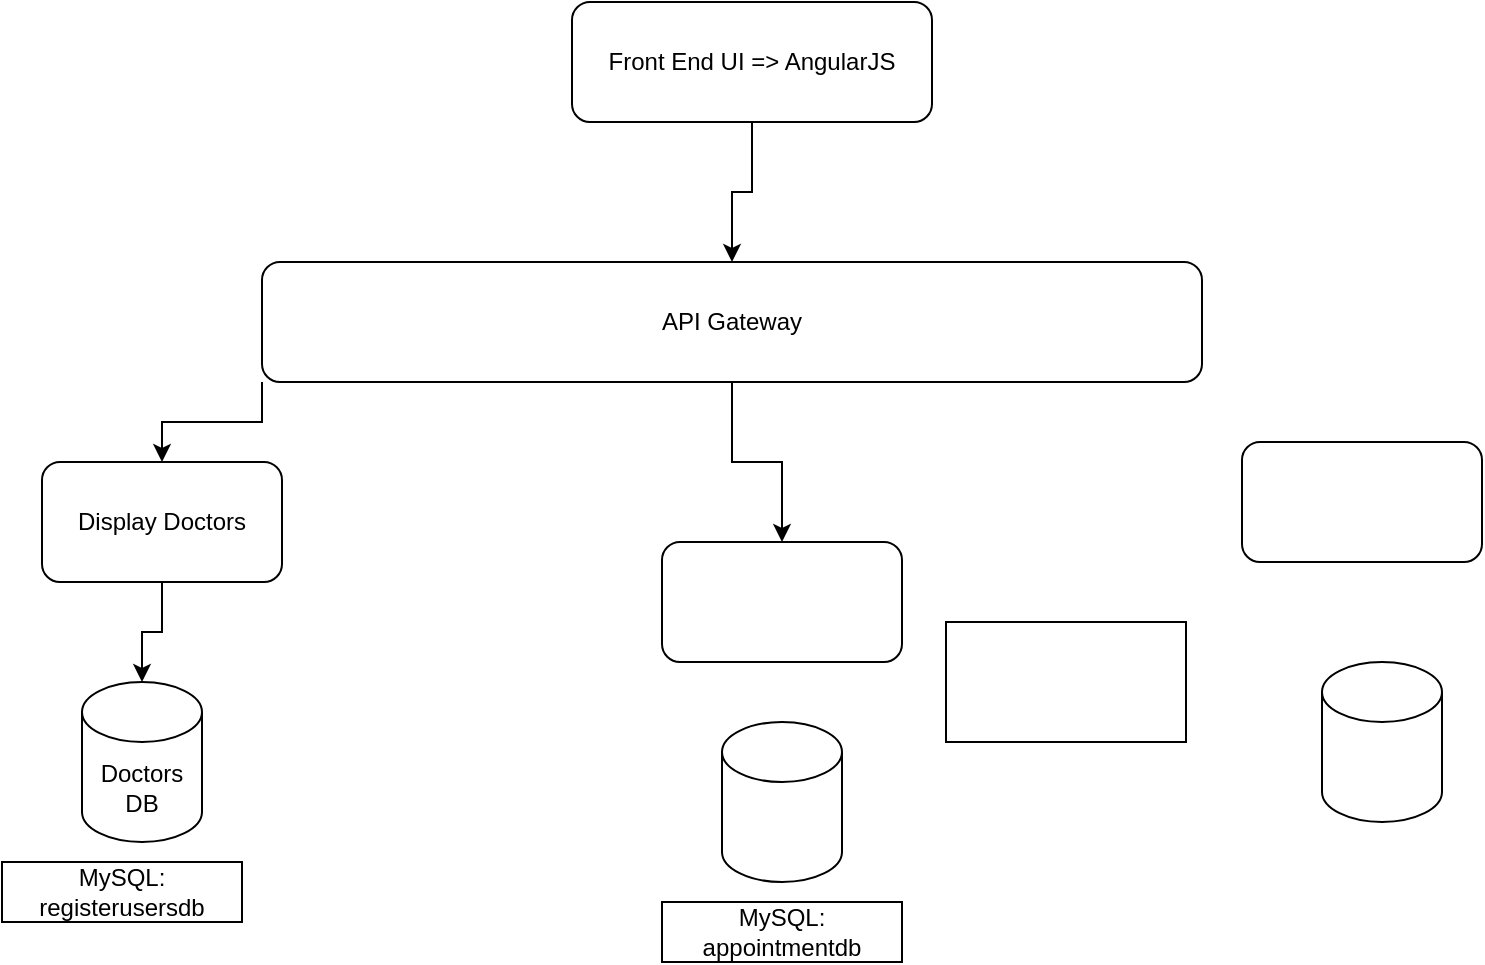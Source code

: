 <mxfile version="22.0.8" type="github">
  <diagram name="Page-1" id="ZmuFyM6fvtMOjyiI3Wcf">
    <mxGraphModel dx="863" dy="409" grid="1" gridSize="10" guides="1" tooltips="1" connect="1" arrows="1" fold="1" page="1" pageScale="1" pageWidth="850" pageHeight="1100" math="0" shadow="0">
      <root>
        <mxCell id="0" />
        <mxCell id="1" parent="0" />
        <mxCell id="HS4mzQeZrX7XptLeHZY5-13" style="edgeStyle=orthogonalEdgeStyle;rounded=0;orthogonalLoop=1;jettySize=auto;html=1;exitX=0.5;exitY=1;exitDx=0;exitDy=0;" edge="1" parent="1" source="HS4mzQeZrX7XptLeHZY5-1">
          <mxGeometry relative="1" as="geometry">
            <mxPoint x="425" y="80" as="targetPoint" />
          </mxGeometry>
        </mxCell>
        <mxCell id="HS4mzQeZrX7XptLeHZY5-16" value="" style="edgeStyle=orthogonalEdgeStyle;rounded=0;orthogonalLoop=1;jettySize=auto;html=1;" edge="1" parent="1" source="HS4mzQeZrX7XptLeHZY5-1" target="HS4mzQeZrX7XptLeHZY5-2">
          <mxGeometry relative="1" as="geometry" />
        </mxCell>
        <mxCell id="HS4mzQeZrX7XptLeHZY5-1" value="Front End UI =&amp;gt; AngularJS" style="rounded=1;whiteSpace=wrap;html=1;" vertex="1" parent="1">
          <mxGeometry x="335" y="20" width="180" height="60" as="geometry" />
        </mxCell>
        <mxCell id="HS4mzQeZrX7XptLeHZY5-19" style="edgeStyle=orthogonalEdgeStyle;rounded=0;orthogonalLoop=1;jettySize=auto;html=1;exitX=0;exitY=1;exitDx=0;exitDy=0;entryX=0.5;entryY=0;entryDx=0;entryDy=0;" edge="1" parent="1" source="HS4mzQeZrX7XptLeHZY5-2" target="HS4mzQeZrX7XptLeHZY5-5">
          <mxGeometry relative="1" as="geometry" />
        </mxCell>
        <mxCell id="HS4mzQeZrX7XptLeHZY5-20" value="" style="edgeStyle=orthogonalEdgeStyle;rounded=0;orthogonalLoop=1;jettySize=auto;html=1;" edge="1" parent="1" source="HS4mzQeZrX7XptLeHZY5-2" target="HS4mzQeZrX7XptLeHZY5-6">
          <mxGeometry relative="1" as="geometry" />
        </mxCell>
        <mxCell id="HS4mzQeZrX7XptLeHZY5-2" value="API Gateway" style="rounded=1;whiteSpace=wrap;html=1;" vertex="1" parent="1">
          <mxGeometry x="180" y="150" width="470" height="60" as="geometry" />
        </mxCell>
        <mxCell id="HS4mzQeZrX7XptLeHZY5-23" value="" style="edgeStyle=orthogonalEdgeStyle;rounded=0;orthogonalLoop=1;jettySize=auto;html=1;" edge="1" parent="1" source="HS4mzQeZrX7XptLeHZY5-5" target="HS4mzQeZrX7XptLeHZY5-9">
          <mxGeometry relative="1" as="geometry" />
        </mxCell>
        <mxCell id="HS4mzQeZrX7XptLeHZY5-5" value="Display Doctors" style="rounded=1;whiteSpace=wrap;html=1;" vertex="1" parent="1">
          <mxGeometry x="70" y="250" width="120" height="60" as="geometry" />
        </mxCell>
        <mxCell id="HS4mzQeZrX7XptLeHZY5-6" value="" style="rounded=1;whiteSpace=wrap;html=1;" vertex="1" parent="1">
          <mxGeometry x="380" y="290" width="120" height="60" as="geometry" />
        </mxCell>
        <mxCell id="HS4mzQeZrX7XptLeHZY5-7" value="" style="rounded=1;whiteSpace=wrap;html=1;" vertex="1" parent="1">
          <mxGeometry x="670" y="240" width="120" height="60" as="geometry" />
        </mxCell>
        <mxCell id="HS4mzQeZrX7XptLeHZY5-9" value="Doctors DB" style="shape=cylinder3;whiteSpace=wrap;html=1;boundedLbl=1;backgroundOutline=1;size=15;" vertex="1" parent="1">
          <mxGeometry x="90" y="360" width="60" height="80" as="geometry" />
        </mxCell>
        <mxCell id="HS4mzQeZrX7XptLeHZY5-10" value="" style="shape=cylinder3;whiteSpace=wrap;html=1;boundedLbl=1;backgroundOutline=1;size=15;" vertex="1" parent="1">
          <mxGeometry x="410" y="380" width="60" height="80" as="geometry" />
        </mxCell>
        <mxCell id="HS4mzQeZrX7XptLeHZY5-11" value="" style="shape=cylinder3;whiteSpace=wrap;html=1;boundedLbl=1;backgroundOutline=1;size=15;" vertex="1" parent="1">
          <mxGeometry x="710" y="350" width="60" height="80" as="geometry" />
        </mxCell>
        <mxCell id="HS4mzQeZrX7XptLeHZY5-24" value="" style="rounded=0;whiteSpace=wrap;html=1;" vertex="1" parent="1">
          <mxGeometry x="522" y="330" width="120" height="60" as="geometry" />
        </mxCell>
        <mxCell id="HS4mzQeZrX7XptLeHZY5-25" value="MySQL: registerusersdb" style="rounded=0;whiteSpace=wrap;html=1;" vertex="1" parent="1">
          <mxGeometry x="50" y="450" width="120" height="30" as="geometry" />
        </mxCell>
        <mxCell id="HS4mzQeZrX7XptLeHZY5-26" value="MySQL: appointmentdb" style="rounded=0;whiteSpace=wrap;html=1;" vertex="1" parent="1">
          <mxGeometry x="380" y="470" width="120" height="30" as="geometry" />
        </mxCell>
      </root>
    </mxGraphModel>
  </diagram>
</mxfile>
